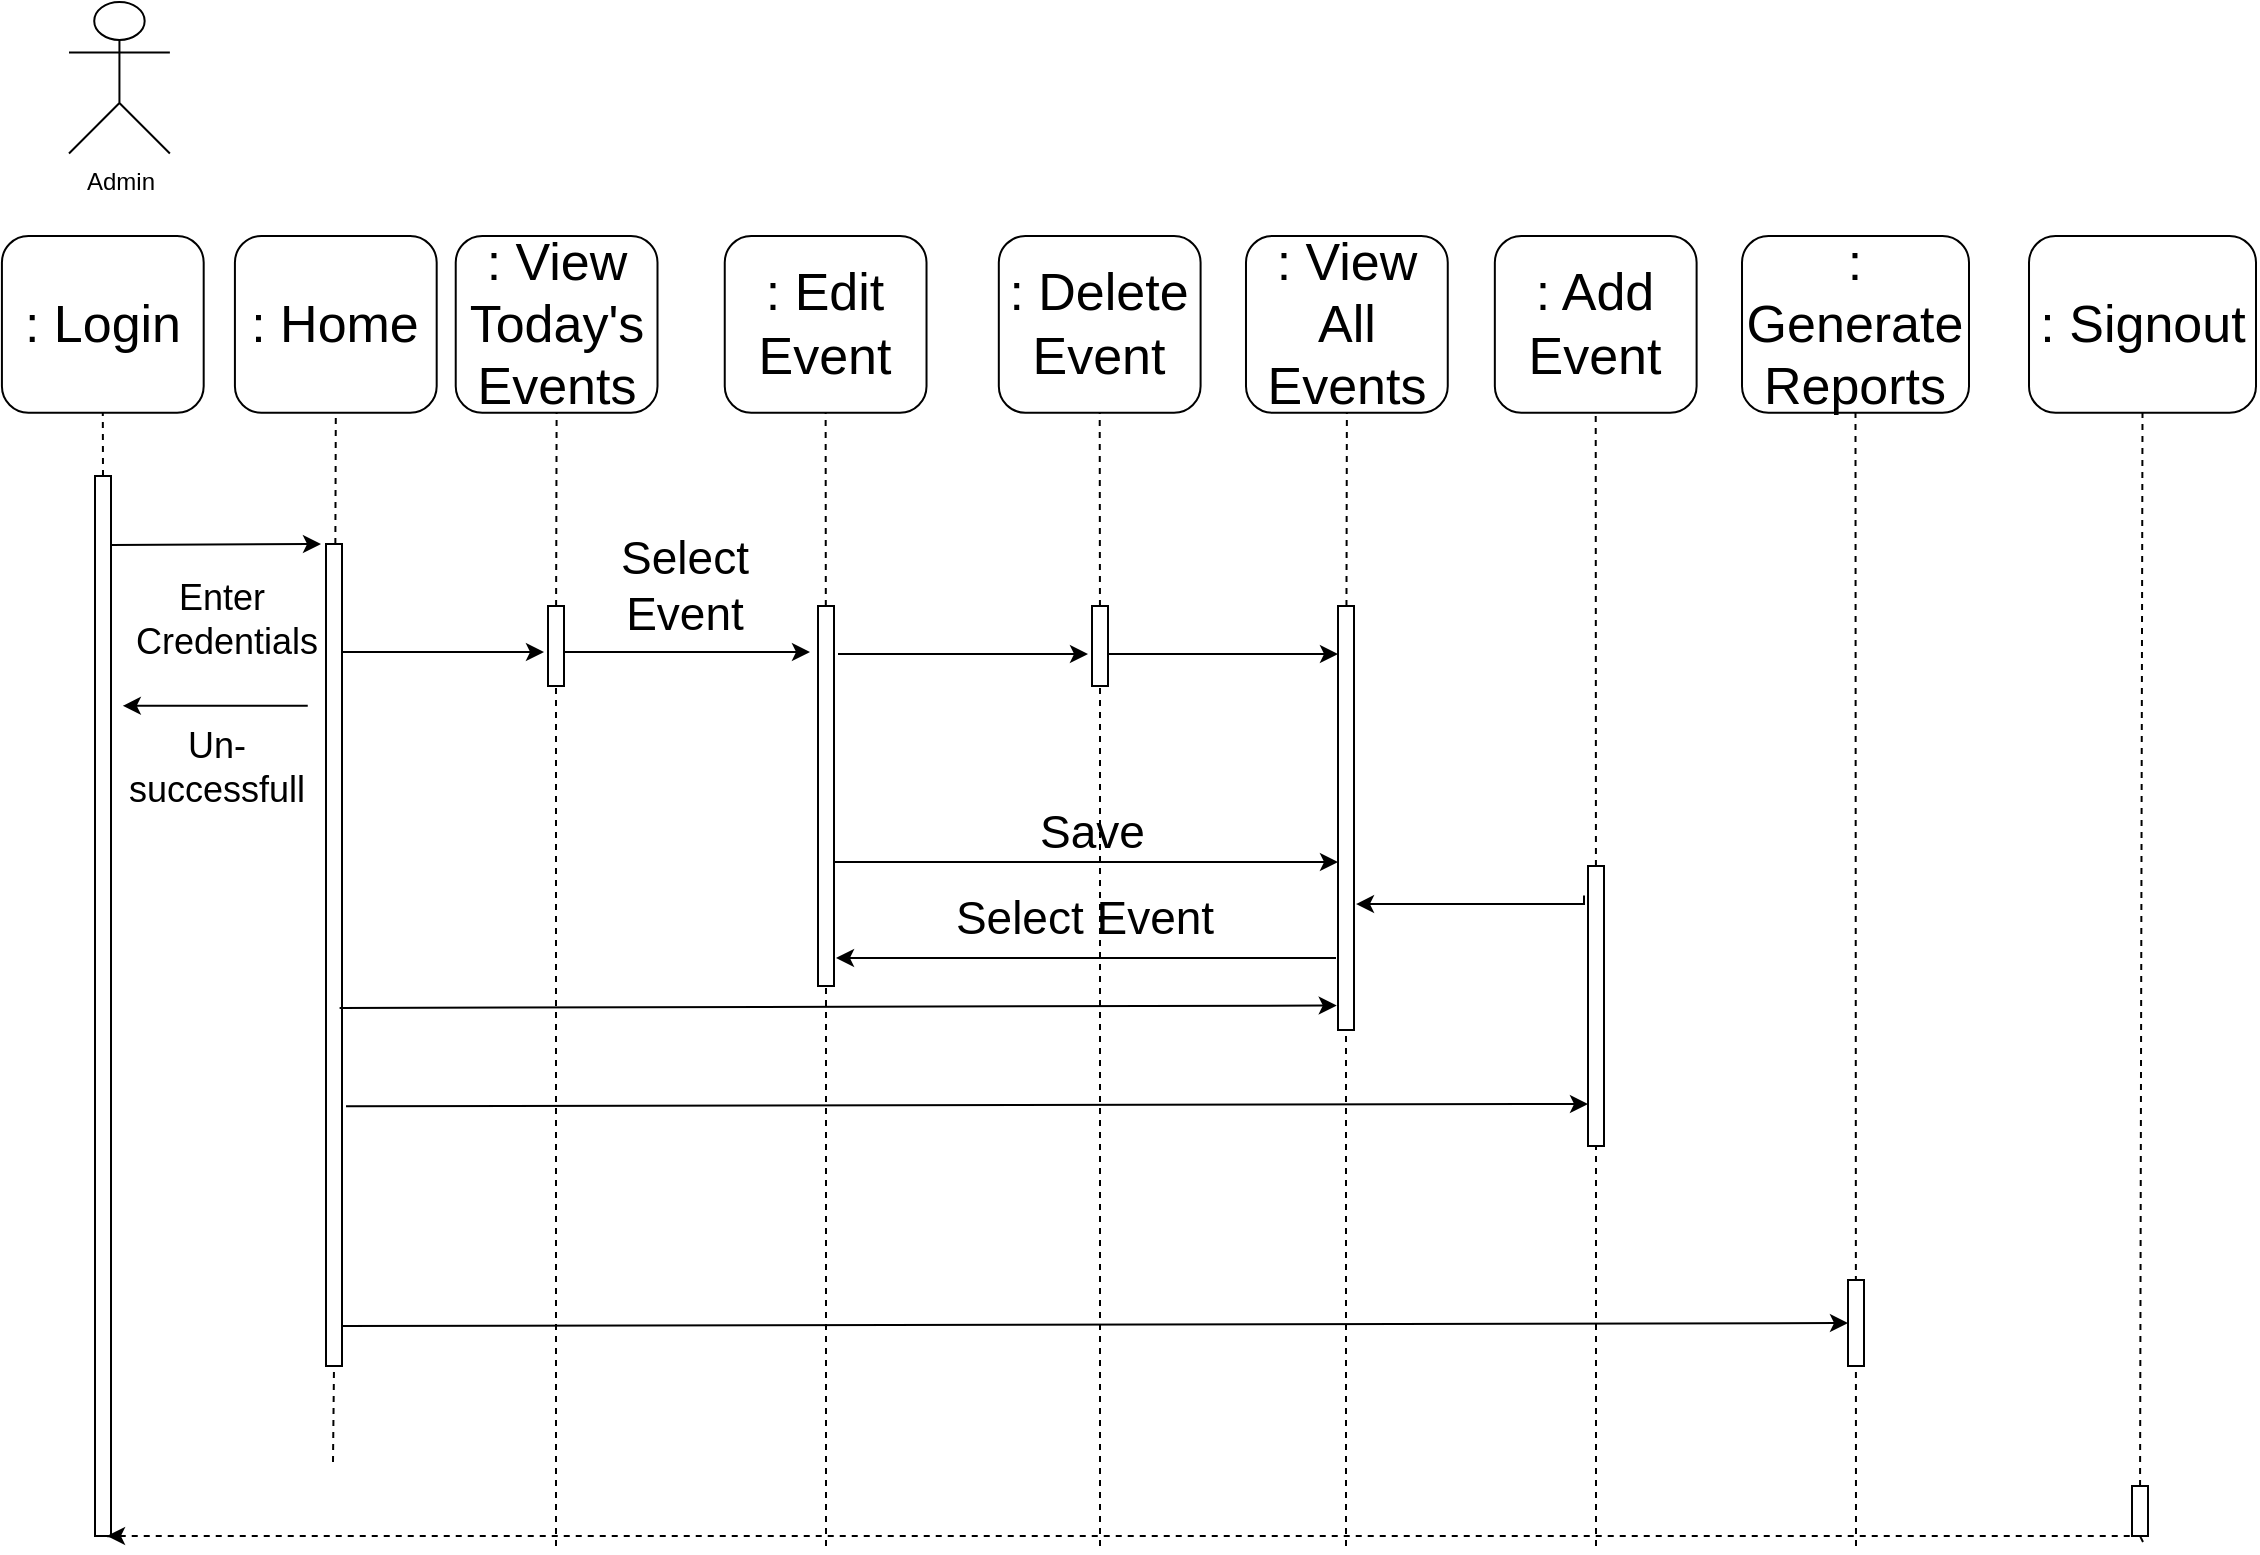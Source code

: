 <mxfile version="11.1.1" type="device"><diagram id="hxQ4WO9c9dxZLrFoT6Uw" name="Page-1"><mxGraphModel dx="852" dy="496" grid="1" gridSize="10" guides="1" tooltips="1" connect="1" arrows="1" fold="1" page="1" pageScale="1" pageWidth="1169" pageHeight="827" math="0" shadow="0"><root><mxCell id="0"/><mxCell id="1" parent="0"/><mxCell id="zVIoD3F-qYW3sS6Bqvev-1" value="Admin" style="shape=umlActor;verticalLabelPosition=bottom;labelBackgroundColor=#ffffff;verticalAlign=top;html=1;outlineConnect=0;" parent="1" vertex="1"><mxGeometry x="52.5" y="28" width="50.442" height="75.77" as="geometry"/></mxCell><mxCell id="zVIoD3F-qYW3sS6Bqvev-2" value="" style="rounded=0;whiteSpace=wrap;html=1;" parent="1" vertex="1"><mxGeometry x="65.5" y="265" width="8" height="530" as="geometry"/></mxCell><mxCell id="zVIoD3F-qYW3sS6Bqvev-3" value="&lt;font style=&quot;font-size: 26px&quot;&gt;: Home&lt;br&gt;&lt;/font&gt;" style="rounded=1;whiteSpace=wrap;html=1;" parent="1" vertex="1"><mxGeometry x="135.46" y="145" width="100.885" height="88.399" as="geometry"/></mxCell><mxCell id="zVIoD3F-qYW3sS6Bqvev-4" value="&lt;font style=&quot;font-size: 26px&quot;&gt;: View Today's Events&lt;/font&gt;" style="rounded=1;whiteSpace=wrap;html=1;" parent="1" vertex="1"><mxGeometry x="245.863" y="145" width="100.885" height="88.399" as="geometry"/></mxCell><mxCell id="zVIoD3F-qYW3sS6Bqvev-5" value="&lt;font style=&quot;font-size: 26px&quot;&gt;: View All Events&lt;/font&gt;" style="rounded=1;whiteSpace=wrap;html=1;" parent="1" vertex="1"><mxGeometry x="640.996" y="145" width="100.885" height="88.399" as="geometry"/></mxCell><mxCell id="zVIoD3F-qYW3sS6Bqvev-6" value="&lt;font style=&quot;font-size: 26px&quot;&gt;: Edit Event&lt;/font&gt;" style="rounded=1;whiteSpace=wrap;html=1;" parent="1" vertex="1"><mxGeometry x="380.376" y="145" width="100.885" height="88.399" as="geometry"/></mxCell><mxCell id="zVIoD3F-qYW3sS6Bqvev-7" value="&lt;span style=&quot;font-size: 26px&quot;&gt;: Delete Event&lt;/span&gt;" style="rounded=1;whiteSpace=wrap;html=1;" parent="1" vertex="1"><mxGeometry x="517.412" y="145" width="100.885" height="88.399" as="geometry"/></mxCell><mxCell id="zVIoD3F-qYW3sS6Bqvev-8" value="&lt;font style=&quot;font-size: 26px&quot;&gt;: Add Event&lt;/font&gt;" style="rounded=1;whiteSpace=wrap;html=1;" parent="1" vertex="1"><mxGeometry x="765.42" y="145" width="100.885" height="88.399" as="geometry"/></mxCell><mxCell id="zVIoD3F-qYW3sS6Bqvev-12" value="&lt;span style=&quot;font-size: 26px&quot;&gt;: Generate Reports&lt;/span&gt;" style="rounded=1;whiteSpace=wrap;html=1;" parent="1" vertex="1"><mxGeometry x="889.004" y="145" width="113.496" height="88.399" as="geometry"/></mxCell><mxCell id="zVIoD3F-qYW3sS6Bqvev-13" value="" style="endArrow=none;dashed=1;html=1;entryX=0.5;entryY=1;entryDx=0;entryDy=0;" parent="1" source="zVIoD3F-qYW3sS6Bqvev-26" target="zVIoD3F-qYW3sS6Bqvev-3" edge="1"><mxGeometry width="50" height="50" relative="1" as="geometry"><mxPoint x="174.403" y="768" as="sourcePoint"/><mxPoint x="94.535" y="776.419" as="targetPoint"/></mxGeometry></mxCell><mxCell id="zVIoD3F-qYW3sS6Bqvev-15" value="" style="endArrow=none;dashed=1;html=1;entryX=0.5;entryY=1;entryDx=0;entryDy=0;" parent="1" source="zVIoD3F-qYW3sS6Bqvev-29" target="zVIoD3F-qYW3sS6Bqvev-4" edge="1"><mxGeometry width="50" height="50" relative="1" as="geometry"><mxPoint x="296.305" y="759.581" as="sourcePoint"/><mxPoint x="363.142" y="233.399" as="targetPoint"/></mxGeometry></mxCell><mxCell id="zVIoD3F-qYW3sS6Bqvev-16" value="" style="endArrow=none;dashed=1;html=1;entryX=0.5;entryY=1;entryDx=0;entryDy=0;" parent="1" source="zVIoD3F-qYW3sS6Bqvev-38" target="zVIoD3F-qYW3sS6Bqvev-8" edge="1"><mxGeometry width="50" height="50" relative="1" as="geometry"><mxPoint x="815.863" y="759.581" as="sourcePoint"/><mxPoint x="187.013" y="250.236" as="targetPoint"/></mxGeometry></mxCell><mxCell id="zVIoD3F-qYW3sS6Bqvev-17" value="" style="endArrow=none;dashed=1;html=1;entryX=0.5;entryY=1;entryDx=0;entryDy=0;" parent="1" source="zVIoD3F-qYW3sS6Bqvev-36" target="zVIoD3F-qYW3sS6Bqvev-5" edge="1"><mxGeometry width="50" height="50" relative="1" as="geometry"><mxPoint x="691.438" y="759.581" as="sourcePoint"/><mxPoint x="195.42" y="258.655" as="targetPoint"/></mxGeometry></mxCell><mxCell id="zVIoD3F-qYW3sS6Bqvev-18" value="" style="endArrow=none;dashed=1;html=1;entryX=0.5;entryY=1;entryDx=0;entryDy=0;" parent="1" source="zVIoD3F-qYW3sS6Bqvev-34" target="zVIoD3F-qYW3sS6Bqvev-7" edge="1"><mxGeometry width="50" height="50" relative="1" as="geometry"><mxPoint x="567.854" y="759.581" as="sourcePoint"/><mxPoint x="203.827" y="267.074" as="targetPoint"/></mxGeometry></mxCell><mxCell id="zVIoD3F-qYW3sS6Bqvev-19" value="" style="endArrow=none;dashed=1;html=1;entryX=0.5;entryY=1;entryDx=0;entryDy=0;" parent="1" source="zVIoD3F-qYW3sS6Bqvev-32" target="zVIoD3F-qYW3sS6Bqvev-6" edge="1"><mxGeometry width="50" height="50" relative="1" as="geometry"><mxPoint x="430.819" y="759.581" as="sourcePoint"/><mxPoint x="212.235" y="275.493" as="targetPoint"/></mxGeometry></mxCell><mxCell id="zVIoD3F-qYW3sS6Bqvev-20" value="" style="endArrow=none;dashed=1;html=1;entryX=0.75;entryY=1;entryDx=0;entryDy=0;" parent="1" edge="1"><mxGeometry width="50" height="50" relative="1" as="geometry"><mxPoint x="73.5" y="795.077" as="sourcePoint"/><mxPoint x="71.619" y="795.081" as="targetPoint"/></mxGeometry></mxCell><mxCell id="zVIoD3F-qYW3sS6Bqvev-21" value="" style="endArrow=none;dashed=1;html=1;entryX=0.5;entryY=1;entryDx=0;entryDy=0;" parent="1" target="zVIoD3F-qYW3sS6Bqvev-12" edge="1"><mxGeometry width="50" height="50" relative="1" as="geometry"><mxPoint x="946" y="800" as="sourcePoint"/><mxPoint x="935.243" y="233.399" as="targetPoint"/></mxGeometry></mxCell><mxCell id="zVIoD3F-qYW3sS6Bqvev-22" value="" style="endArrow=classic;html=1;exitX=0.975;exitY=0.065;exitDx=0;exitDy=0;exitPerimeter=0;" parent="1" source="zVIoD3F-qYW3sS6Bqvev-2" edge="1"><mxGeometry width="50" height="50" relative="1" as="geometry"><mxPoint x="80.243" y="305.801" as="sourcePoint"/><mxPoint x="178.5" y="299" as="targetPoint"/></mxGeometry></mxCell><mxCell id="zVIoD3F-qYW3sS6Bqvev-23" value="&lt;span style=&quot;font-size: 18px&quot;&gt;Enter&amp;nbsp;&lt;/span&gt;&lt;br style=&quot;font-size: 18px&quot;&gt;&lt;span style=&quot;font-size: 18px&quot;&gt;Credentials&lt;/span&gt;" style="text;html=1;resizable=0;points=[];autosize=1;align=center;verticalAlign=top;spacingTop=-4;fontSize=15;" parent="1" vertex="1"><mxGeometry x="75.925" y="313.378" width="110" height="40" as="geometry"/></mxCell><mxCell id="zVIoD3F-qYW3sS6Bqvev-24" value="&lt;span style=&quot;font-size: 18px&quot;&gt;Un-&lt;br&gt;successfull&lt;/span&gt;" style="text;html=1;resizable=0;points=[];autosize=1;align=center;verticalAlign=top;spacingTop=-4;fontSize=15;" parent="1" vertex="1"><mxGeometry x="75.677" y="386.623" width="100" height="40" as="geometry"/></mxCell><mxCell id="zVIoD3F-qYW3sS6Bqvev-25" value="" style="endArrow=classic;html=1;fontSize=15;entryX=1;entryY=0.25;entryDx=0;entryDy=0;" parent="1" edge="1"><mxGeometry width="50" height="50" relative="1" as="geometry"><mxPoint x="171.881" y="379.888" as="sourcePoint"/><mxPoint x="79.403" y="379.888" as="targetPoint"/></mxGeometry></mxCell><mxCell id="zVIoD3F-qYW3sS6Bqvev-26" value="" style="rounded=0;whiteSpace=wrap;html=1;fontSize=15;" parent="1" vertex="1"><mxGeometry x="181" y="299" width="8" height="411" as="geometry"/></mxCell><mxCell id="zVIoD3F-qYW3sS6Bqvev-27" value="" style="endArrow=none;dashed=1;html=1;entryX=0.5;entryY=1;entryDx=0;entryDy=0;" parent="1" target="zVIoD3F-qYW3sS6Bqvev-26" edge="1"><mxGeometry width="50" height="50" relative="1" as="geometry"><mxPoint x="184.5" y="758" as="sourcePoint"/><mxPoint x="174.403" y="233.399" as="targetPoint"/></mxGeometry></mxCell><mxCell id="zVIoD3F-qYW3sS6Bqvev-29" value="" style="rounded=0;whiteSpace=wrap;html=1;fontSize=15;" parent="1" vertex="1"><mxGeometry x="292" y="330" width="8" height="40" as="geometry"/></mxCell><mxCell id="zVIoD3F-qYW3sS6Bqvev-30" value="" style="endArrow=none;dashed=1;html=1;entryX=0.5;entryY=1;entryDx=0;entryDy=0;" parent="1" target="zVIoD3F-qYW3sS6Bqvev-29" edge="1"><mxGeometry width="50" height="50" relative="1" as="geometry"><mxPoint x="296" y="800" as="sourcePoint"/><mxPoint x="296.305" y="233.399" as="targetPoint"/></mxGeometry></mxCell><mxCell id="zVIoD3F-qYW3sS6Bqvev-31" value="" style="endArrow=classic;html=1;" parent="1" edge="1"><mxGeometry width="50" height="50" relative="1" as="geometry"><mxPoint x="188.5" y="353" as="sourcePoint"/><mxPoint x="290" y="353" as="targetPoint"/></mxGeometry></mxCell><mxCell id="zVIoD3F-qYW3sS6Bqvev-60" style="edgeStyle=orthogonalEdgeStyle;rounded=0;orthogonalLoop=1;jettySize=auto;html=1;exitX=1;exitY=0.75;exitDx=0;exitDy=0;fontSize=15;" parent="1" edge="1"><mxGeometry relative="1" as="geometry"><Array as="points"><mxPoint x="435" y="458"/></Array><mxPoint x="435" y="451" as="sourcePoint"/><mxPoint x="687" y="458" as="targetPoint"/></mxGeometry></mxCell><mxCell id="zVIoD3F-qYW3sS6Bqvev-32" value="" style="rounded=0;whiteSpace=wrap;html=1;fontSize=15;" parent="1" vertex="1"><mxGeometry x="427" y="330" width="8" height="190" as="geometry"/></mxCell><mxCell id="zVIoD3F-qYW3sS6Bqvev-33" value="" style="endArrow=none;dashed=1;html=1;entryX=0.5;entryY=1;entryDx=0;entryDy=0;" parent="1" target="zVIoD3F-qYW3sS6Bqvev-32" edge="1"><mxGeometry width="50" height="50" relative="1" as="geometry"><mxPoint x="431" y="800" as="sourcePoint"/><mxPoint x="430.819" y="233.399" as="targetPoint"/></mxGeometry></mxCell><mxCell id="zVIoD3F-qYW3sS6Bqvev-34" value="" style="rounded=0;whiteSpace=wrap;html=1;fontSize=15;" parent="1" vertex="1"><mxGeometry x="564" y="330" width="8" height="40" as="geometry"/></mxCell><mxCell id="zVIoD3F-qYW3sS6Bqvev-35" value="" style="endArrow=none;dashed=1;html=1;entryX=0.5;entryY=1;entryDx=0;entryDy=0;" parent="1" target="zVIoD3F-qYW3sS6Bqvev-34" edge="1"><mxGeometry width="50" height="50" relative="1" as="geometry"><mxPoint x="568" y="800" as="sourcePoint"/><mxPoint x="567.854" y="233.399" as="targetPoint"/></mxGeometry></mxCell><mxCell id="zVIoD3F-qYW3sS6Bqvev-47" style="edgeStyle=orthogonalEdgeStyle;rounded=0;orthogonalLoop=1;jettySize=auto;html=1;fontSize=15;" parent="1" edge="1"><mxGeometry relative="1" as="geometry"><Array as="points"><mxPoint x="476" y="506"/><mxPoint x="476" y="506"/></Array><mxPoint x="686" y="506" as="sourcePoint"/><mxPoint x="436" y="506" as="targetPoint"/></mxGeometry></mxCell><mxCell id="zVIoD3F-qYW3sS6Bqvev-36" value="" style="rounded=0;whiteSpace=wrap;html=1;fontSize=15;" parent="1" vertex="1"><mxGeometry x="687" y="330" width="8" height="212" as="geometry"/></mxCell><mxCell id="zVIoD3F-qYW3sS6Bqvev-37" value="" style="endArrow=none;dashed=1;html=1;entryX=0.5;entryY=1;entryDx=0;entryDy=0;" parent="1" target="zVIoD3F-qYW3sS6Bqvev-36" edge="1"><mxGeometry width="50" height="50" relative="1" as="geometry"><mxPoint x="691" y="800" as="sourcePoint"/><mxPoint x="691.438" y="233.399" as="targetPoint"/></mxGeometry></mxCell><mxCell id="zVIoD3F-qYW3sS6Bqvev-66" style="edgeStyle=orthogonalEdgeStyle;rounded=0;orthogonalLoop=1;jettySize=auto;html=1;fontSize=23;exitX=-0.25;exitY=0.105;exitDx=0;exitDy=0;exitPerimeter=0;entryX=1.125;entryY=0.703;entryDx=0;entryDy=0;entryPerimeter=0;" parent="1" source="zVIoD3F-qYW3sS6Bqvev-38" target="zVIoD3F-qYW3sS6Bqvev-36" edge="1"><mxGeometry relative="1" as="geometry"><mxPoint x="700" y="480" as="targetPoint"/><Array as="points"><mxPoint x="810" y="479"/></Array><mxPoint x="770" y="490" as="sourcePoint"/></mxGeometry></mxCell><mxCell id="zVIoD3F-qYW3sS6Bqvev-38" value="" style="rounded=0;whiteSpace=wrap;html=1;fontSize=15;" parent="1" vertex="1"><mxGeometry x="812" y="460" width="8" height="140" as="geometry"/></mxCell><mxCell id="zVIoD3F-qYW3sS6Bqvev-39" value="" style="endArrow=none;dashed=1;html=1;entryX=0.5;entryY=1;entryDx=0;entryDy=0;" parent="1" target="zVIoD3F-qYW3sS6Bqvev-38" edge="1"><mxGeometry width="50" height="50" relative="1" as="geometry"><mxPoint x="816" y="800" as="sourcePoint"/><mxPoint x="815.863" y="233.399" as="targetPoint"/></mxGeometry></mxCell><mxCell id="zVIoD3F-qYW3sS6Bqvev-40" value="" style="rounded=0;whiteSpace=wrap;html=1;fontSize=15;" parent="1" vertex="1"><mxGeometry x="942" y="667" width="8" height="43" as="geometry"/></mxCell><mxCell id="zVIoD3F-qYW3sS6Bqvev-42" value="" style="endArrow=classic;html=1;fontSize=15;" parent="1" edge="1"><mxGeometry width="50" height="50" relative="1" as="geometry"><mxPoint x="300" y="353" as="sourcePoint"/><mxPoint x="423" y="353" as="targetPoint"/></mxGeometry></mxCell><mxCell id="zVIoD3F-qYW3sS6Bqvev-43" value="" style="endArrow=classic;html=1;fontSize=15;exitX=1;exitY=0.126;exitDx=0;exitDy=0;exitPerimeter=0;" parent="1" edge="1"><mxGeometry width="50" height="50" relative="1" as="geometry"><mxPoint x="437" y="353.94" as="sourcePoint"/><mxPoint x="562" y="354" as="targetPoint"/></mxGeometry></mxCell><mxCell id="zVIoD3F-qYW3sS6Bqvev-48" style="edgeStyle=orthogonalEdgeStyle;rounded=0;orthogonalLoop=1;jettySize=auto;html=1;fontSize=15;" parent="1" edge="1"><mxGeometry relative="1" as="geometry"><mxPoint x="687" y="354" as="targetPoint"/><Array as="points"><mxPoint x="687" y="354"/></Array><mxPoint x="572.058" y="354" as="sourcePoint"/></mxGeometry></mxCell><mxCell id="zVIoD3F-qYW3sS6Bqvev-44" value="" style="endArrow=classic;html=1;fontSize=15;entryX=-0.102;entryY=0.313;entryDx=0;entryDy=0;exitX=0.914;exitY=0.39;exitDx=0;exitDy=0;exitPerimeter=0;entryPerimeter=0;" parent="1" edge="1"><mxGeometry width="50" height="50" relative="1" as="geometry"><mxPoint x="187.812" y="530.96" as="sourcePoint"/><mxPoint x="686.377" y="529.751" as="targetPoint"/></mxGeometry></mxCell><mxCell id="zVIoD3F-qYW3sS6Bqvev-45" value="" style="endArrow=classic;html=1;fontSize=15;exitX=1.25;exitY=0.684;exitDx=0;exitDy=0;exitPerimeter=0;entryX=0;entryY=0.85;entryDx=0;entryDy=0;entryPerimeter=0;" parent="1" source="zVIoD3F-qYW3sS6Bqvev-26" target="zVIoD3F-qYW3sS6Bqvev-38" edge="1"><mxGeometry width="50" height="50" relative="1" as="geometry"><mxPoint x="192.5" y="581" as="sourcePoint"/><mxPoint x="812" y="577" as="targetPoint"/></mxGeometry></mxCell><mxCell id="zVIoD3F-qYW3sS6Bqvev-46" value="" style="endArrow=classic;html=1;fontSize=15;entryX=0;entryY=0.5;entryDx=0;entryDy=0;" parent="1" target="zVIoD3F-qYW3sS6Bqvev-40" edge="1"><mxGeometry width="50" height="50" relative="1" as="geometry"><mxPoint x="188.5" y="690" as="sourcePoint"/><mxPoint x="94.535" y="784.838" as="targetPoint"/></mxGeometry></mxCell><mxCell id="zVIoD3F-qYW3sS6Bqvev-51" value="&lt;font style=&quot;font-size: 26px&quot;&gt;: Login&lt;/font&gt;" style="rounded=1;whiteSpace=wrap;html=1;" parent="1" vertex="1"><mxGeometry x="18.96" y="145" width="100.885" height="88.399" as="geometry"/></mxCell><mxCell id="zVIoD3F-qYW3sS6Bqvev-54" value="" style="endArrow=none;dashed=1;html=1;fontSize=15;entryX=0.5;entryY=1;entryDx=0;entryDy=0;exitX=0.5;exitY=0;exitDx=0;exitDy=0;" parent="1" source="zVIoD3F-qYW3sS6Bqvev-2" target="zVIoD3F-qYW3sS6Bqvev-51" edge="1"><mxGeometry width="50" height="50" relative="1" as="geometry"><mxPoint x="69.5" y="248" as="sourcePoint"/><mxPoint x="72.5" y="778" as="targetPoint"/></mxGeometry></mxCell><mxCell id="zVIoD3F-qYW3sS6Bqvev-55" value="&lt;span style=&quot;font-size: 26px&quot;&gt;: Signout&lt;/span&gt;" style="rounded=1;whiteSpace=wrap;html=1;" parent="1" vertex="1"><mxGeometry x="1032.504" y="145" width="113.496" height="88.399" as="geometry"/></mxCell><mxCell id="zVIoD3F-qYW3sS6Bqvev-56" value="" style="endArrow=none;dashed=1;html=1;fontSize=15;entryX=0.5;entryY=1;entryDx=0;entryDy=0;" parent="1" source="zVIoD3F-qYW3sS6Bqvev-57" target="zVIoD3F-qYW3sS6Bqvev-55" edge="1"><mxGeometry width="50" height="50" relative="1" as="geometry"><mxPoint x="1089.5" y="798" as="sourcePoint"/><mxPoint x="132.5" y="788" as="targetPoint"/></mxGeometry></mxCell><mxCell id="zVIoD3F-qYW3sS6Bqvev-57" value="" style="rounded=0;whiteSpace=wrap;html=1;fontSize=15;" parent="1" vertex="1"><mxGeometry x="1084" y="770" width="8" height="25" as="geometry"/></mxCell><mxCell id="zVIoD3F-qYW3sS6Bqvev-58" value="" style="endArrow=none;dashed=1;html=1;fontSize=15;entryX=0.5;entryY=1;entryDx=0;entryDy=0;" parent="1" target="zVIoD3F-qYW3sS6Bqvev-57" edge="1"><mxGeometry width="50" height="50" relative="1" as="geometry"><mxPoint x="1089.5" y="798" as="sourcePoint"/><mxPoint x="1089.252" y="233.399" as="targetPoint"/></mxGeometry></mxCell><mxCell id="zVIoD3F-qYW3sS6Bqvev-62" value="" style="endArrow=none;dashed=1;html=1;strokeColor=#000000;startArrow=classic;startFill=1;exitX=0.75;exitY=1;exitDx=0;exitDy=0;entryX=0.75;entryY=1;entryDx=0;entryDy=0;" parent="1" target="zVIoD3F-qYW3sS6Bqvev-57" edge="1" source="zVIoD3F-qYW3sS6Bqvev-2"><mxGeometry width="50" height="50" relative="1" as="geometry"><mxPoint x="700" y="880" as="sourcePoint"/><mxPoint x="720" y="810" as="targetPoint"/></mxGeometry></mxCell><mxCell id="zVIoD3F-qYW3sS6Bqvev-63" value="Save" style="text;html=1;resizable=0;points=[];autosize=1;align=left;verticalAlign=top;spacingTop=-4;fontSize=23;" parent="1" vertex="1"><mxGeometry x="536" y="426.5" width="50" height="20" as="geometry"/></mxCell><mxCell id="zVIoD3F-qYW3sS6Bqvev-64" value="Select &lt;br&gt;Event" style="text;html=1;resizable=0;points=[];autosize=1;align=center;verticalAlign=top;spacingTop=-4;fontSize=23;" parent="1" vertex="1"><mxGeometry x="320" y="290" width="80" height="60" as="geometry"/></mxCell><mxCell id="zVIoD3F-qYW3sS6Bqvev-65" value="Select Event" style="text;html=1;resizable=0;points=[];autosize=1;align=center;verticalAlign=top;spacingTop=-4;fontSize=23;" parent="1" vertex="1"><mxGeometry x="490" y="470" width="140" height="30" as="geometry"/></mxCell></root></mxGraphModel></diagram></mxfile>
